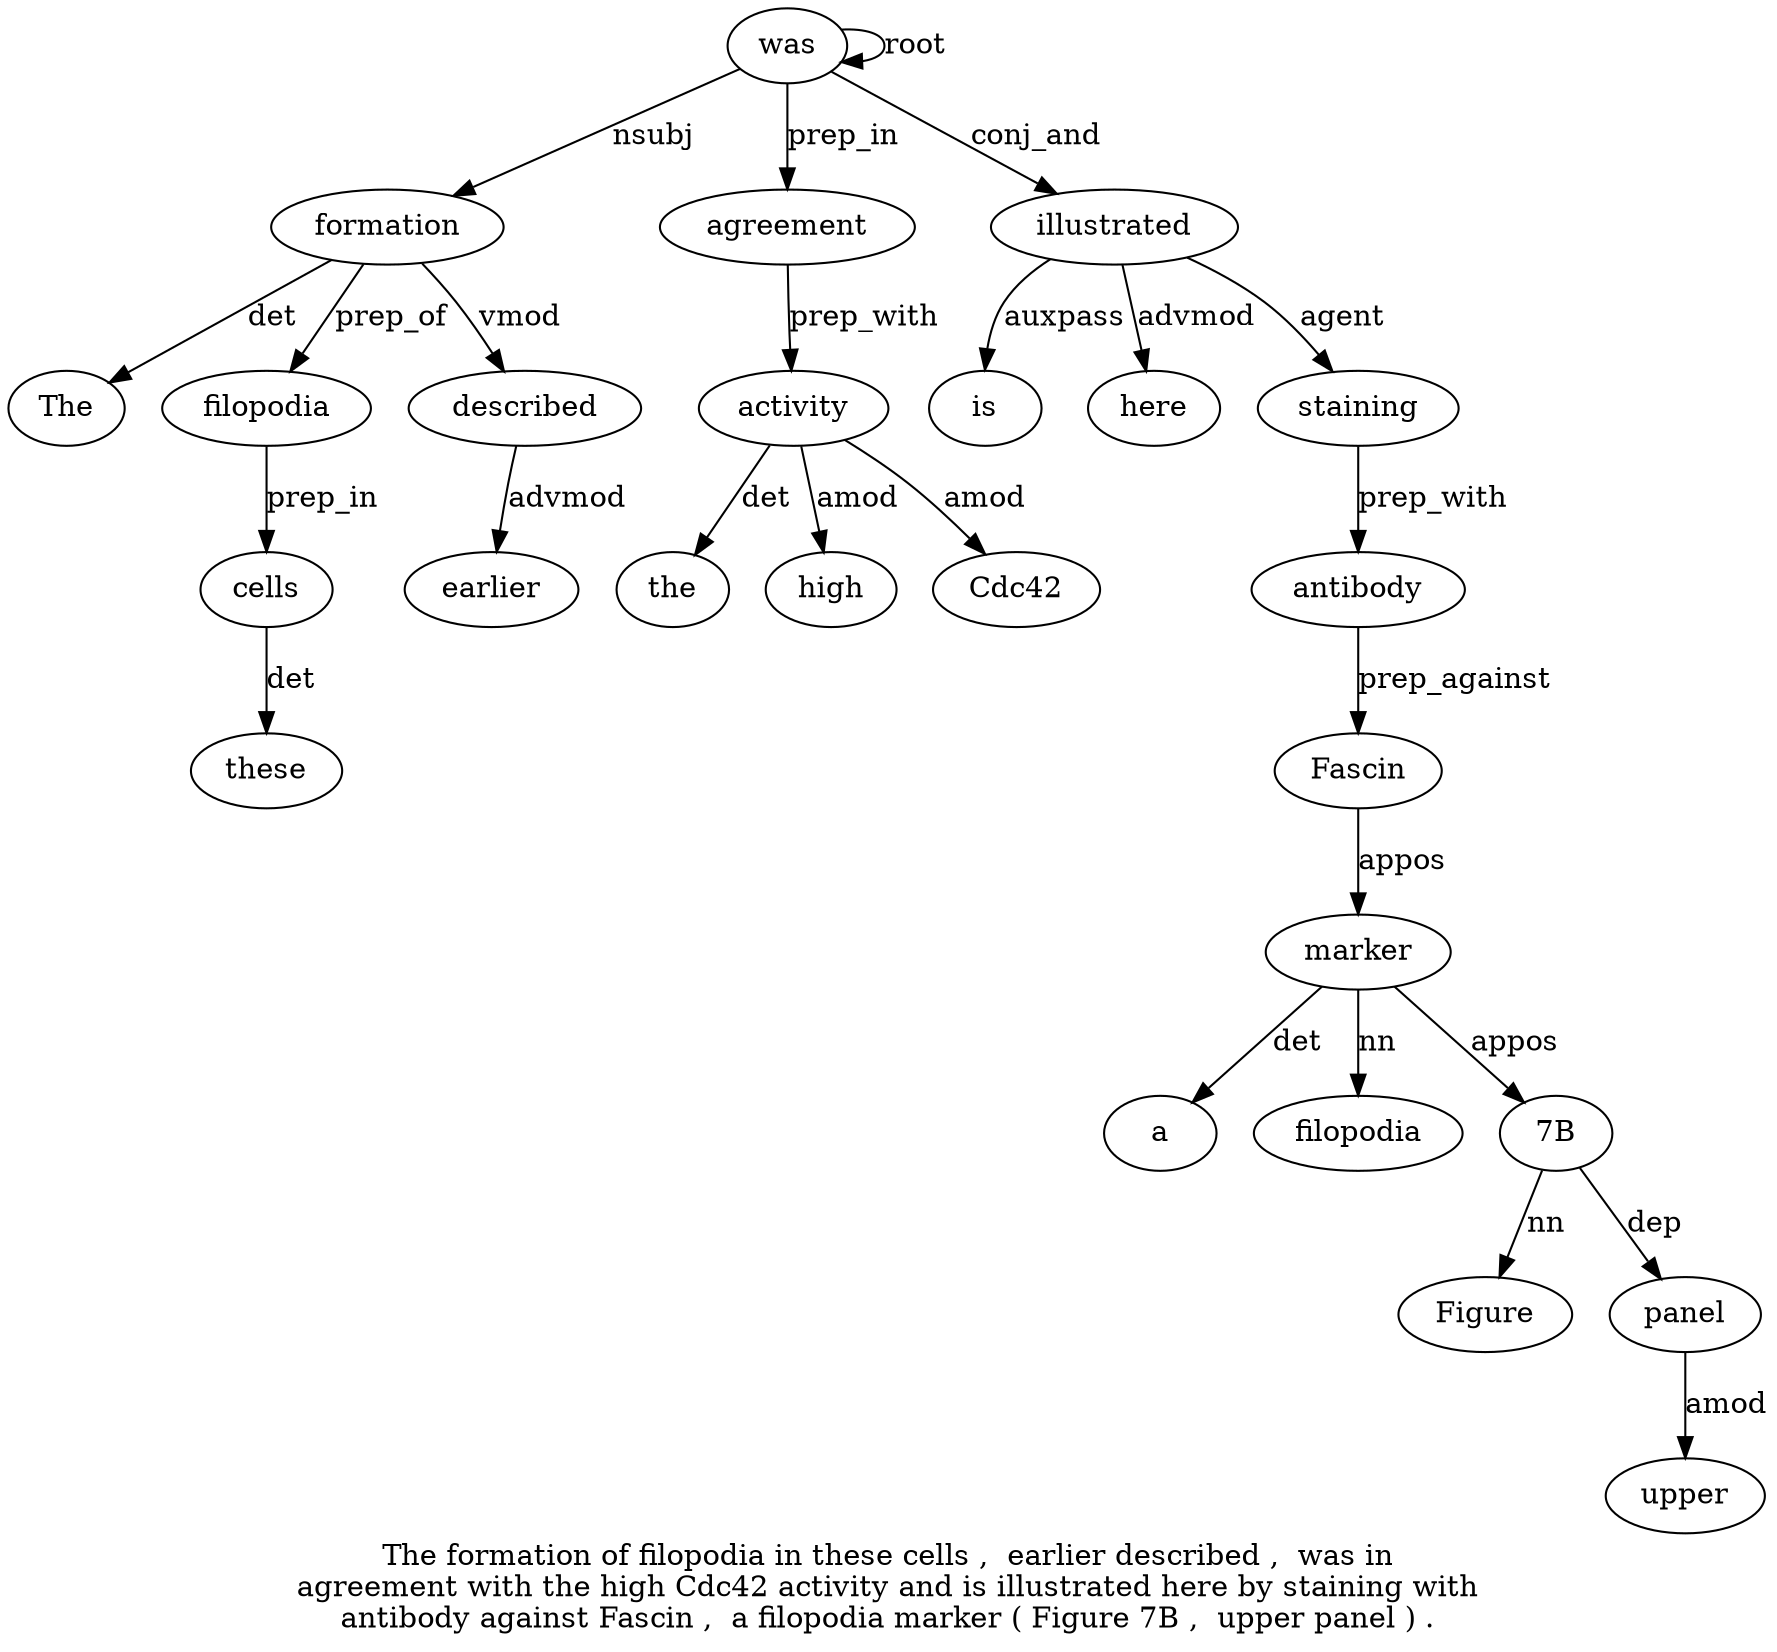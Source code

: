 digraph "The formation of filopodia in these cells ,  earlier described ,  was in agreement with the high Cdc42 activity and is illustrated here by staining with antibody against Fascin ,  a filopodia marker ( Figure 7B ,  upper panel ) ." {
label="The formation of filopodia in these cells ,  earlier described ,  was in
agreement with the high Cdc42 activity and is illustrated here by staining with
antibody against Fascin ,  a filopodia marker ( Figure 7B ,  upper panel ) .";
formation2 [style=filled, fillcolor=white, label=formation];
The1 [style=filled, fillcolor=white, label=The];
formation2 -> The1  [label=det];
was12 [style=filled, fillcolor=white, label=was];
was12 -> formation2  [label=nsubj];
filopodia4 [style=filled, fillcolor=white, label=filopodia];
formation2 -> filopodia4  [label=prep_of];
cells7 [style=filled, fillcolor=white, label=cells];
these6 [style=filled, fillcolor=white, label=these];
cells7 -> these6  [label=det];
filopodia4 -> cells7  [label=prep_in];
described10 [style=filled, fillcolor=white, label=described];
earlier9 [style=filled, fillcolor=white, label=earlier];
described10 -> earlier9  [label=advmod];
formation2 -> described10  [label=vmod];
was12 -> was12  [label=root];
agreement14 [style=filled, fillcolor=white, label=agreement];
was12 -> agreement14  [label=prep_in];
activity19 [style=filled, fillcolor=white, label=activity];
the16 [style=filled, fillcolor=white, label=the];
activity19 -> the16  [label=det];
high17 [style=filled, fillcolor=white, label=high];
activity19 -> high17  [label=amod];
Cdc4218 [style=filled, fillcolor=white, label=Cdc42];
activity19 -> Cdc4218  [label=amod];
agreement14 -> activity19  [label=prep_with];
illustrated22 [style=filled, fillcolor=white, label=illustrated];
is21 [style=filled, fillcolor=white, label=is];
illustrated22 -> is21  [label=auxpass];
was12 -> illustrated22  [label=conj_and];
here23 [style=filled, fillcolor=white, label=here];
illustrated22 -> here23  [label=advmod];
staining25 [style=filled, fillcolor=white, label=staining];
illustrated22 -> staining25  [label=agent];
antibody27 [style=filled, fillcolor=white, label=antibody];
staining25 -> antibody27  [label=prep_with];
Fascin29 [style=filled, fillcolor=white, label=Fascin];
antibody27 -> Fascin29  [label=prep_against];
marker33 [style=filled, fillcolor=white, label=marker];
a31 [style=filled, fillcolor=white, label=a];
marker33 -> a31  [label=det];
filopodia32 [style=filled, fillcolor=white, label=filopodia];
marker33 -> filopodia32  [label=nn];
Fascin29 -> marker33  [label=appos];
"7B36" [style=filled, fillcolor=white, label="7B"];
Figure35 [style=filled, fillcolor=white, label=Figure];
"7B36" -> Figure35  [label=nn];
marker33 -> "7B36"  [label=appos];
panel39 [style=filled, fillcolor=white, label=panel];
upper38 [style=filled, fillcolor=white, label=upper];
panel39 -> upper38  [label=amod];
"7B36" -> panel39  [label=dep];
}
